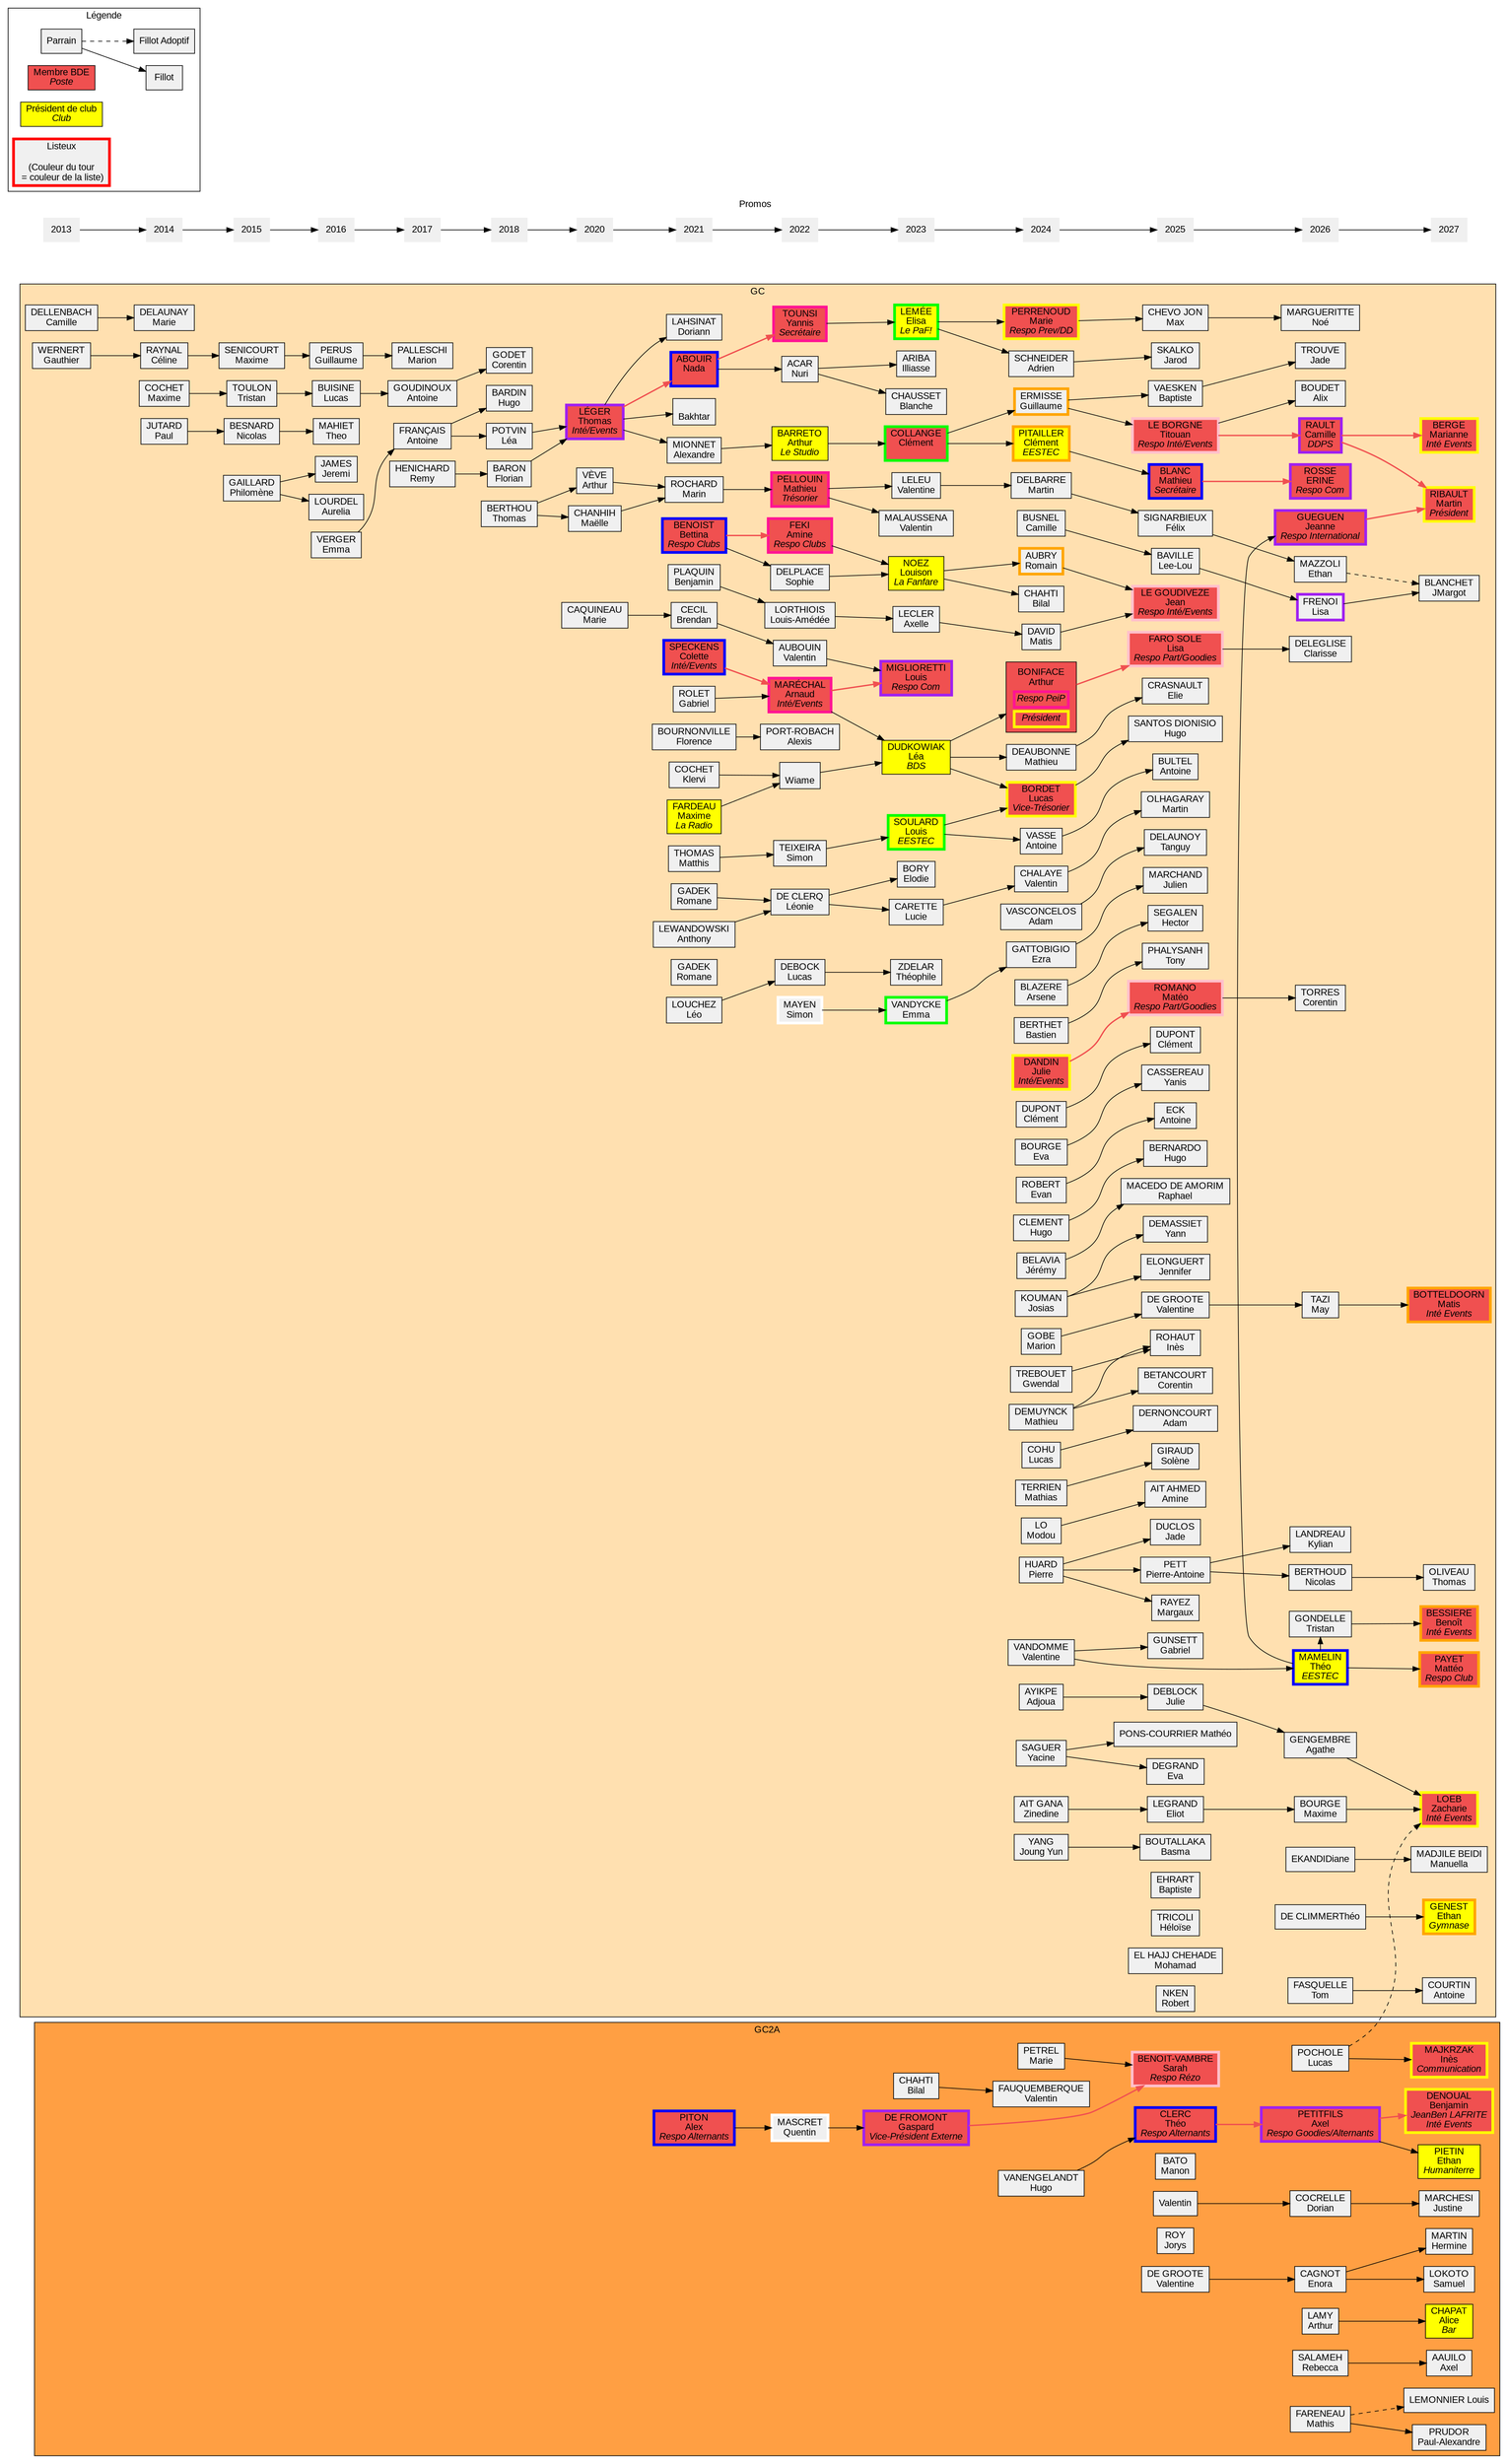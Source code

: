 digraph gc {
	graph [
		charset = "UTF-8";
		style = filled;
		fontname = "Arial";
	];

	node [
		shape = box;
		style = filled;
		fillcolor = "#f0f0f0";
		fontname = "Arial";
	];

	rankdir = LR;

  subgraph cluster_promos {
		label = "Promos";
		penwidth = 0;
		color = none;
		node [shape = none];

		"2013" -> "2014" -> "2015" -> "2016" -> "2017" -> "2018" -> "2020" -> "2021" -> "2022" -> "2023" -> "2024" -> "2025" -> "2026" -> "2027";
	}

	

	subgraph cluster_GC {
		label = "GC";
		fillcolor = "#FFE0B0";

		{ rank = "same";
			camilledelle	[label = "DELLENBACH\nCamille"];
			gauthierwern	[label = "WERNERT\nGauthier"];
		}

		{ rank = "same";
			celineraynal	[label = "RAYNAL\nCéline"];
			mariedelaun	[label = "DELAUNAY\nMarie"];
			maximecoche	[label = "COCHET\nMaxime"];
			pauljutard	[label = "JUTARD\nPaul"];
		}
		camilledelle -> mariedelaun;
		gauthierwern -> celineraynal;
		
		{ rank="same";
			// camilleberb	[label = "BERBINEAU\nCamille"];
			// jeanarnaudesp	[label = "ESPINNASSOUZE\nJean Arnaud"];
			// loannehuet	[label = "HUET\nLoanne"];
			// nabildinar	[label = "DINARI\nNabil"];
			maximesenic	[label = "SENICOURT\nMaxime"];
			nicolasbes	[label = "BESNARD\nNicolas"];
			philomenegai	[label = "GAILLARD\nPhilomène"];
			// remidubois	[label = "DUBOIS\nRemi"];
			// stevenbolz	[label = "BOLZER\nSteven"];
			tristantoul	[label = "TOULON\nTristan"];
			// yanaviss	[label = "AVISSE\nYan"];
		}
		celineraynal -> maximesenic;
		maximecoche -> tristantoul;
		pauljutard -> nicolasbes;

		{ rank="same";
			aurelialourd	[label = "LOURDEL\nAurelia"];
			emmaverge	[label = "VERGER\nEmma"];
			guillaumeper	[label = "PERUS\nGuillaume"];
			jeremijame	[label = "JAMES\nJeremi"];
			lucasbuis	[label = "BUISINE\nLucas"];
			theomahi	[label = "MAHIET\nTheo"];
		}
		philomenegai -> aurelialourd;
		philomenegai -> jeremijame;
		maximesenic -> guillaumeper;
		nicolasbes -> theomahi;
		tristantoul -> lucasbuis;

		{ rank="same";
			antoinefran	[label = "FRANÇAIS\nAntoine"];
			antoinegoud	[label = "GOUDINOUX\nAntoine"];
			marionpalle	[label = "PALLESCHI\nMarion"];
			remyheni	[label = "HENICHARD\nRemy"];
		}
		emmaverge -> antoinefran;
		guillaumeper -> marionpalle;
		lucasbuis -> antoinegoud;

		{ rank="same";
			corentingode	[label = "GODET\nCorentin"];
			florianbaron	[label = "BARON\nFlorian"];
			hugobard	[label = "BARDIN\nHugo"];
			leapotvin	[label = "POTVIN\nLéa"];
			thomasberthou	[label = "BERTHOU\nThomas"];
		}
		antoinefran -> leapotvin;
		antoinefran -> hugobard;
		antoinegoud -> corentingode;
		remyheni -> florianbaron;

		{ rank="same";
			arthurvev	[label = "VÈVE\nArthur"];
			maellechan	[label = "CHANHIH\nMaëlle"];
			mariecaqui	[label = "CAQUINEAU\nMarie"];
			thomaslege	[label = <LÉGER<BR/>Thomas<BR/><I>Inté/Events</I>> fillcolor="#f05050" penwidth=4 color="purple"];
		}
		florianbaron -> thomaslege;
		leapotvin -> thomaslege;
		thomasberthou -> arthurvev;
		thomasberthou -> maellechan;

		{ rank="same";
			alexandremion	[label = "MIONNET\nAlexandre"];
			anthonylewa	[label = "LEWANDOWSKI\nAnthony"];
			bakhtar		[label = "\nBakhtar"];
			benjaminplaq	[label = "PLAQUIN\nBenjamin"];
			bettinabeno	[label = <BENOIST<BR/>Bettina<BR/><I>Respo Clubs</I>> fillcolor="#f05050" penwidth=4 color="blue"];
			brendancec	[label = "CECIL\nBrendan"];
			coletespeck	[label = <SPECKENS<BR/>Colette<BR/><I>Inté/Events</I>> fillcolor="#f05050" penwidth=4 color="blue"];
			doriannlahs	[label = "LAHSINAT\nDoriann"];
			florencebourn	[label = "BOURNONVILLE\nFlorence"];
			gabrielrol	[label = "ROLET\nGabriel"];
			klervicoch	[label = "COCHET\nKlervi"];
			leolouche	[label = "LOUCHEZ\nLéo"];
			marinroch	[label = "ROCHARD\nMarin"];
			matthistho	[label = "THOMAS\nMatthis"];
			maximefarde	[label = <FARDEAU<BR/>Maxime<BR/><I>La Radio</I>> fillcolor="yellow"];
			nadaabouir	[label = <ABOUIR<BR/>Nada<BR/><I> </I>> fillcolor="#f05050" penwidth=4 color="blue"];
			romanegad	[label = "GADEK\nRomane"];
			romanegade	[label = "GADEK\nRomane"];
		}
		arthurvev -> marinroch;
		maellechan -> marinroch;
		mariecaqui -> brendancec;
		thomaslege -> alexandremion;
		thomaslege -> bakhtar;
		thomaslege -> doriannlahs;
		thomaslege -> nadaabouir [penwidth=2 color = "#f05050"];

		{ rank="same";
			alexisportrob	[label = "PORT-ROBACH\nAlexis"];
			aminefeki	[label = <FEKI<BR/>Amine<BR/><I>Respo Clubs</I>> fillcolor="#f05050" penwidth=4 color="deeppink"];
			arnaudmarech	[label = <MARÉCHAL<BR/>Arnaud<BR/><I>Inté/Events</I>> fillcolor="#f05050" penwidth=4 color="deeppink"];
			arthurbarreto	[label = <BARRETO<BR/>Arthur<BR/><I>Le Studio</I>> fillcolor="yellow"];
			leoniedec	[label = "DE CLERQ\nLéonie"];
			louisamedeelo	[label = "LORTHIOIS\nLouis-Amédée"];
			lucasdebock	[label = "DEBOCK\nLucas"];
			mathieupell	[label = <PELLOUIN<BR/>Mathieu<BR/><I>Trésorier</I>> fillcolor="#f05050" penwidth=4 color="deeppink"];
			nuriacar	[label = "ACAR\nNuri"];
			simonmayen	[label = "MAYEN\nSimon" penwidth=4 color="white"];
			simonteixe	[label = "TEIXEIRA\nSimon"];
			sophiedelp	[label = "DELPLACE\nSophie"];
			valentinaubou	[label = "AUBOUIN\nValentin"];
			yannistouns	[label = <TOUNSI<BR/>Yannis<BR/><I>Secrétaire</I>> fillcolor="#f05050" penwidth=4 color="deeppink"];
			wiame		[label = "\nWiame"];
		}
		alexandremion -> arthurbarreto;
		anthonylewa -> leoniedec;
		benjaminplaq -> louisamedeelo;
		bettinabeno -> aminefeki [penwidth=2 color = "#f05050"];
		bettinabeno -> sophiedelp;
		brendancec -> valentinaubou;
		coletespeck -> arnaudmarech [penwidth=2 color = "#f05050"];
		florencebourn -> alexisportrob;
		gabrielrol -> arnaudmarech;
		klervicoch -> wiame;
		leolouche -> lucasdebock;
		marinroch -> mathieupell;
		matthistho -> simonteixe;
		maximefarde -> wiame;
		nadaabouir -> nuriacar;
		nadaabouir -> yannistouns [penwidth=2 color = "#f05050"];
		romanegade -> leoniedec;

		{ rank = "same";
			axellelecler	[label = "LECLER\nAxelle"];
			blanchechauss	[label = "CHAUSSET\nBlanche"];
			clementcollan	[label = <COLLANGE<BR/>Clément<BR/><I> </I>> fillcolor="#f05050" penwidth=4 color="green"];
			elisalemee	[label = <LEMÉE<BR/>Elisa<BR/><I>Le PaF!</I>> fillcolor="yellow" penwidth=4 color="green"];
			elodiebory	[label = "BORY\nElodie"];
			emmavandyck	[label = "VANDYCKE\nEmma" penwidth=4 color="green"];
			illiassearib	[label = "ARIBA\nIlliasse"];
			leadudkowi	[label = <DUDKOWIAK<BR/>Léa<BR/><I>BDS</I>> fillcolor="yellow"];
			louismiglior	[label = <MIGLIORETTI<BR/>Louis<BR/><I>Respo Com</I>> fillcolor="#f05050" penwidth=4 color="purple"];
			louisonnoez	[label = <NOEZ<BR/>Louison<BR/><I>La Fanfare</I>> fillcolor="yellow"];
			louissoulard	[label = <SOULARD<BR/>Louis<BR/><I>EESTEC</I>> fillcolor="yellow" penwidth=4 color="green"];
			luciecarette	[label = "CARETTE\nLucie"];
			quentinmalauss	[label = "MALAUSSENA\nValentin"];
			teophilezdel	[label = "ZDELAR\nThéophile"];
			valentineleu	[label = "LELEU\nValentine"];
		}
		aminefeki -> louisonnoez;
		arnaudmarech -> leadudkowi;
		arnaudmarech -> louismiglior [penwidth=2 color = "#f05050"];
		arthurbarreto -> clementcollan;
		leoniedec -> elodiebory;
		leoniedec -> luciecarette;
		louisamedeelo -> axellelecler;
		lucasdebock -> teophilezdel;
		mathieupell -> quentinmalauss;
		mathieupell -> valentineleu;
		nuriacar -> blanchechauss;
		nuriacar -> illiassearib;
		simonmayen -> emmavandyck;
		simonteixe -> louissoulard;
		sophiedelp -> louisonnoez;
		valentinaubou -> louismiglior;
		wiame -> leadudkowi;
		yannistouns -> elisalemee;

		{ rank = "same";//2024
            adamvascon  [label = "VASCONCELOS\nAdam"];
            adjouaayik  [label = "AYIKPE\nAdjoua"];
			adrienschne	[label = "SCHNEIDER\nAdrien"];
			antoinevass	[label = "VASSE\nAntoine"];
			arseneblaz  [label = "BLAZERE\nArsene"];
			arthurbonif	[label = <<table border="0">
							<tr><td border="0">BONIFACE<BR/>Arthur</td></tr>
							<tr><td border="4" color="deeppink"><I>Respo PeiP</I></td></tr>
							<tr><td border="4" color="yellow"><I>Président</I></td></tr>
						</table>> fillcolor="#f05050"];
            bastienbert  [label = "BERTHET\nBastien"];
			bilalchahti	 [label = "CHAHTI\nBilal"];
			camillebusn  [label = "BUSNEL\nCamille"];
			clementpit   [label = <PITAILLER<BR/>Clément<BR/><I>EESTEC</I>> fillcolor="yellow" penwidth=4 color="orange"];
			clementdup   [label = "DUPONT\nClément"];
			evabourge    [label = "BOURGE\nEva"];
			evanrober    [label = "ROBERT\nEvan"];
			ezragatt	 [label = "GATTOBIGIO\nEzra"];
			guillaumeerm [label = "ERMISSE\nGuillaume" penwidth=4 color="orange"];
			gwendaltre   [label = "TREBOUET\nGwendal"];
			hugoclem     [label = "CLEMENT\nHugo"];
			jeremybel    [label = "BELAVIA\nJérémy"];
			josiaskou    [label = "KOUMAN\nJosias"];
			julie		 [label = <DANDIN<BR/>Julie<BR/><I>Inté/Events</I>> fillcolor="#f05050" penwidth=4 color="yellow"];
			lucasbordet	 [label = <BORDET<BR/>Lucas<BR/><I>Vice-Trésorier</I>> fillcolor="#f05050" penwidth=4 color="yellow"];
			lucascohu    [label = "COHU\nLucas"];
			//maelgc		 [label = "\nMaël"];
			marieperren	 [label = <PERRENOUD<BR/>Marie<BR/><I>Respo Prev/DD</I>> fillcolor="#f05050" penwidth=4 color="yellow"];
			mariongobe   [label = "GOBE\nMarion"];
			martindelb	 [label = "DELBARRE\nMartin"];
			mathieudeaub [label = "DEAUBONNE\nMathieu"];
			mathiasterr  [label = "TERRIEN\nMathias"];
			mathieudem   [label = "DEMUYNCK\nMathieu"];
			matisdavid	 [label = "DAVID\nMatis"];
			modoulo      [label = "LO\nModou"];
			pierrehuar   [label = "HUARD\nPierre"];
			romainaubr	 [label = "AUBRY\nRomain" penwidth=4 color="orange"];
			valentincha  [label = "CHALAYE\nValentin"];
			valentineven [label = "VANDOMME\nValentine"];
			yacinesaguer [label = "SAGUER\nYacine"];
			zinedineait  [label = "AIT GANA\nZinedine"];
			jyang		 [label = "YANG\nJoung Yun"];
		}
        emmavandyck -> ezragatt;
		axellelecler -> matisdavid;
		clementcollan -> clementpit;
		clementcollan -> guillaumeerm;
		elisalemee -> adrienschne;
		elisalemee -> marieperren;
		leadudkowi -> arthurbonif;
		leadudkowi -> lucasbordet;
		leadudkowi -> mathieudeaub;
		//louismiglior -> maelgc;
		louisonnoez -> bilalchahti;
		louisonnoez -> romainaubr;
		louissoulard -> antoinevass;
		louissoulard -> lucasbordet;
		luciecarette -> valentincha;
		valentineleu -> martindelb;
		{ rank = "same";//2025
            adamderno   [label = "DERNONCOURT\nAdam"];
            amineaita   [label = "AIT AHMED\nAmine"];
            antoinebul  [label = "BULTEL\nAntoine"];
            antoineeck  [label = "ECK\nAntoine"];
            arthurrena  [label = "DUPONT\nClément"];
            baptisteeh  [label = "EHRART\nBaptiste"];
            baptistevae [label = "VAESKEN\nBaptiste"];
            basmabouta  [label = "BOUTALLAKA\nBasma"];
            corentinbet [label = "BETANCOURT\nCorentin"];
            eliecrasna  [label = "CRASNAULT\nElie"];
            eliotlegr   [label = "LEGRAND\nEliot"];
            evadegran   [label = "DEGRAND\nEva"];
            felixsign   [label = "SIGNARBIEUX\nFélix"];
            gabrielgu   [label = "GUNSETT\nGabriel"];
            hectorseg   [label = "SEGALEN\nHector"];
            heloisetri  [label = "TRICOLI\nHéloïse"];
            hugobernar  [label = "BERNARDO\nHugo"];
            hugosantos  [label = "SANTOS DIONISIO\nHugo"];
            inesrohau   [label = "ROHAUT\nInès"];
            jadeducl    [label = "DUCLOS\nJade"];
            jarodsk     [label = "SKALKO\nJarod"];
            jeanlegou   [label = <LE GOUDIVEZE<BR/>Jean<BR/><I>Respo Inté/Events</I>> fillcolor="#f05050" penwidth=4 color="pink"];
            jenniferel  [label = "ELONGUERT\nJennifer"];
            juliedebl   [label = "DEBLOCK\nJulie"];
            julienmar   [label = "MARCHAND\nJulien"];
            leelouba    [label = "BAVILLE\nLee-Lou"];
            lisafaro    [label = <FARO SOLE<BR/>Lisa<BR/><I>Respo Part/Goodies</I>> fillcolor="#f05050" penwidth=4 color="pink"];
            margauxra   [label = "RAYEZ\nMargaux"];
            martinolh   [label = "OLHAGARAY\nMartin"];
            mateorom    [label = <ROMANO<BR/>Matéo<BR/><I>Respo Part/Goodies</I>> fillcolor="#f05050" penwidth=4 color="pink"];
            mateopons   [label = "PONS-COURRIER Mathéo"];
            mathieubla  [label = <BLANC<BR/>Mathieu<BR/><I>Secrétaire</I>> fillcolor="#f05050" penwidth=4 color="blue"];
            maxchevojo  [label = "CHEVO JON\nMax"];
            mohamadelh  [label = "EL HAJJ CHEHADE\nMohamad"];
            pierreanto  [label = "PETT\nPierre-Antoine"];
            raphaelma   [label = "MACEDO DE AMORIM\nRaphael"];
            robertnken  [label = "NKEN\nRobert"];
            solenegira  [label = "GIRAUD\nSolène"];
            tanguydela  [label = "DELAUNOY\nTanguy"];
            titouanle   [label = <LE BORGNE<BR/>Titouan<BR/><I>Respo Inté/Events</I>> fillcolor="#f05050" penwidth=4 color="pink"];
            tonyphaly   [label = "PHALYSANH\nTony"];
            valentinede [label = "DE GROOTE\nValentine"];
            yaniscasse  [label = "CASSEREAU\nYanis"];
            yanndemass  [label = "DEMASSIET\nYann"];


		}
		jyang -> basmabouta;
		adamvascon -> tanguydela;
		adjouaayik->juliedebl;
		adrienschne->jarodsk;
		antoinevass->antoinebul;
		arseneblaz->hectorseg;
		arthurbonif->lisafaro [penwidth=2 color = "#f05050"];
		bastienbert->tonyphaly;
		camillebusn->leelouba;
		clementdup->arthurrena;
		clementpit->mathieubla;
		evabourge->yaniscasse;
		evanrober->antoineeck;
		ezragatt->julienmar;
		guillaumeerm->baptistevae;
		guillaumeerm->titouanle;
		gwendaltre->inesrohau;
		mathieudem->inesrohau;
		hugoclem -> hugobernar;
		jeremybel->raphaelma;
		josiaskou -> jenniferel;
		josiaskou -> yanndemass;
		julie -> mateorom [penwidth=2 color = "#f05050"];
		lucasbordet -> hugosantos;
        lucascohu -> adamderno;
        marieperren -> maxchevojo;
        mariongobe -> valentinede;
        martindelb -> felixsign;
        mathiasterr -> solenegira;
        mathieudeaub -> eliecrasna;
        mathieudem -> corentinbet;
        modoulo -> amineaita;
        pierrehuar -> jadeducl;
        pierrehuar -> margauxra;
        pierrehuar -> pierreanto;
        romainaubr -> jeanlegou;
        matisdavid ->jeanlegou;
        valentincha -> martinolh;
        valentineven -> theomamel;
        valentineven -> gabrielgu;
        yacinesaguer -> mateopons;
        yacinesaguer -> evadegran;
        zinedineait -> eliotlegr;
	{ rank = "same";//2026
		emazzoli  [label = "MAZZOLI\nEthan"];
		theomamel  [label = <MAMELIN<BR/>Théo<BR/><I>EESTEC</I>> fillcolor="yellow" penwidth=4 color="blue"];
		aboudet [label = "BOUDET\nAlix"];
		jtrouve [label = "TROUVE\nJade"];
		nberthoud [label = "BERTHOUD\nNicolas"];
		mbourge [label = "BOURGE\nMaxime"];
		tgondelle [label = "GONDELLE\nTristan"];
		ctorres [label = "TORRES\nCorentin"];
		nmargueritte [label = "MARGUERITTE\nNoé"];
		mtazi [label = "TAZI\nMay"];
		cdeleglise [label = "DELEGLISE\nClarisse"];
		erosse [label = <ROSSE<BR/>ERINE<BR/><I>Respo Com</I>> fillcolor="#f05050" penwidth=4 color="purple"];
		agengembre [label = "GENGEMBRE\nAgathe"];
		klandreau [label = "LANDREAU\nKylian"];
		crault [label = <RAULT<BR/>Camille<BR/><I>DDPS</I>> fillcolor="#f05050" penwidth=4 color="purple"];
		lfrenoi 	[label = <FRENOI<BR/>Lisa<BR/>> penwidth=4 color="purple"];
		jgueguen	[label = <GUEGUEN<BR/>Jeanne<BR/><I>Respo International</I>> fillcolor="#f05050" penwidth=4 color="purple"]
		dekandi [label = "EKANDI\Diane"];
		tdeclimm [label = "DE CLIMMER\Théo"];
		tfasquel [label = "FASQUELLE\nTom"];

	}
	leelouba -> lfrenoi;
	felixsign -> emazzoli;
	titouanle -> aboudet;
	baptistevae ->jtrouve;
	pierreanto ->nberthoud;
	eliotlegr -> mbourge;
	theomamel -> tgondelle;
	theomamel -> jgueguen;
	mateorom ->ctorres;
	maxchevojo -> nmargueritte;
	valentinede -> mtazi;
	lisafaro -> cdeleglise;
	mathieubla -> erosse [penwidth=2 color = "#f05050"];
	juliedebl ->agengembre;
	pierreanto -> klandreau;
	titouanle -> crault [penwidth=2 color = "#f05050"];
	
	{ rank = "same";//2027
		mmadjile  [label = "MADJILE BEIDI\nManuella"];
		mribault  [label = <RIBAULT<BR/>Martin<BR/><I>Président</I>> fillcolor="#f05050" penwidth=4 color="yellow"];
		mpayet [label = <PAYET<BR/>Mattéo<BR/><I>Respo Club</I>> fillcolor="#f05050" penwidth=4 color="orange"];
		mblanche [label = "BLANCHET\nJMargot"];
		bbessier [label =  <BESSIERE<BR/>Benoît<BR/><I>Inté Events</I>> fillcolor="#f05050" penwidth=4 color="orange"];
		mberge [label = <BERGE<BR/>Marianne<BR/><I>Inté Events</I>> fillcolor="#f05050" penwidth=4 color="yellow"];
		toliveau [label = "OLIVEAU\nThomas"];
		mbotteld [label = <BOTTELDOORN<BR/>Matis<BR/><I>Inté Events</I>> fillcolor="#f05050" penwidth=4 color="orange"];
		egenest [label =  <GENEST<BR/>Ethan<BR/><I>Gymnase</I>> fillcolor="yellow" penwidth=4 color="orange"];
		acourtin [label = "COURTIN\nAntoine"];
		zloeb [label =  <LOEB<BR/>Zacharie<BR/><I>Inté Events</I>> fillcolor="#f05050" penwidth=4 color="yellow"];
	}
	dekandi -> mmadjile;
	mbourge -> zloeb;
	agengembre -> zloeb;
	nberthoud -> toliveau;
	crault -> mribault [penwidth=2 color = "#f05050"];
	jgueguen -> mribault [penwidth=2 color = "#f05050"];
	theomamel -> mpayet;
	lfrenoi -> mblanche;
	emazzoli -> mblanche [style = "dashed"];
	tgondelle -> bbessier;
	crault -> mberge [penwidth=2 color = "#f05050"];
	mtazi -> mbotteld;
	tdeclimm -> egenest;
	tfasquel -> acourtin;
	}

	subgraph cluster_GC2A {
		label = "GC2A";
		fillcolor = "#ff9f43";

		{ rank = "same";//2013
			blank13 [color = "invis" fillcolor = "invis" fontcolor = "invis"];
		}
				{ rank = "same";//2014
			blank14 [color = "invis" fillcolor = "invis" fontcolor = "invis"];
		}
				{ rank = "same";//2015
			blank15 [color = "invis" fillcolor = "invis" fontcolor = "invis"];
		}
				{ rank = "same";//2016
			blank16 [color = "invis" fillcolor = "invis" fontcolor = "invis"];
		}
				{ rank = "same";//2017
			blank17 [color = "invis" fillcolor = "invis" fontcolor = "invis"];
		}
				{ rank = "same";//2018
			blank18 [color = "invis" fillcolor = "invis" fontcolor = "invis"];
		}
				{ rank = "same";//2020
			blank20 [color = "invis" fillcolor = "invis" fontcolor = "invis"];
		}
		blank13 -> blank14 [penwidth=4 color="invis"];
		blank14 -> blank15 [penwidth=4 color="invis"];
		blank15 -> blank16 [penwidth=4 color="invis"];
		blank16 -> blank17 [penwidth=4 color="invis"];
		blank17 -> blank18 [penwidth=4 color="invis"];
		blank18 -> blank20 [penwidth=4 color="invis"];

		{ rank = "same";
			alexpiton	[label = <PITON<BR/>Alex<BR/><I>Respo Alternants</I>> fillcolor="#f05050" penwidth=4 color="blue"];
		}
		blank20 -> alexpiton [penwidth=4 color="invis"];
		{ rank = "same";
            quentinmas [label = "MASCRET\nQuentin" penwidth=4 color="white"];

		}
		alexpiton->quentinmas;

		{ rank = "same";
			gaspardgui	[label = <DE FROMONT<BR/>Gaspard<BR/><I>Vice-Président Externe</I>> fillcolor="#f05050" penwidth=4 color="purple"];
			bchahti		[label = "CHAHTI\nBilal"];

		}
        quentinmas->gaspardgui;
		{ rank = "same";
			mariepetrel		[label = "PETREL\nMarie"];
			testtt 			[label = "DE FROMONT\nGaspard",style = "invis"];
			vfauquemerque	[label = "FAUQUEMBERQUE\nValentin"];
			hvanengelandt	[label = "VANENGELANDT\nHugo"];
		}
        //gaspardgui -> testtt [style = "invis"];
			bchahti ->vfauquemerque;

		{ rank = "same";
			sarahbenoit	[label = <BENOIT-VAMBRE<BR/>Sarah<BR/><I>Respo Rézo</I>> fillcolor="#f05050" penwidth=4 color="pink"];
			manonbato 	[label = "BATO\nManon"];
			valentin	[label = "Valentin"];
			kroy		[label = "ROY\nJorys"];
			vdegroote	[label = "DE GROOTE\nValentine"];
			tclerc		[label = <CLERC<BR/>Théo<BR/><I>Respo Alternants</I>> fillcolor="#f05050" penwidth=4 color="blue"];

		}
		mariepetrel-> sarahbenoit;
		gaspardgui -> sarahbenoit [penwidth=2 color = "#f05050"];
		hvanengelandt -> tclerc;

		{ rank = "same";
			apetitfils  [label = <PETITFILS<BR/>Axel<BR/><I>Respo Goodies/Alternants</I>> fillcolor="#f05050" penwidth=4 color="purple"];
			alamy		[label = "LAMY\nArthur"];
			rsalameh	[label = "SALAMEH\nRebecca"];
			dcocrelle	[label = "COCRELLE\nDorian"];
			ecagnot		[label = "CAGNOT\nEnora"];
			mfarenea	[label = "FARENEAU\nMathis"];
			lpocholl	[label = "POCHOLE\nLucas"];

        }
		tclerc -> apetitfils [penwidth=2 color = "#f05050"];
        valentin -> dcocrelle;
		vdegroote -> ecagnot;
		lpocholl -> zloeb [style = "dashed"];
		{ rank = "same";//2027
			epietin 	 [label = <PIETIN<BR/>Ethan<BR/><I>Humaniterre</I>> fillcolor="yellow"];
			imajkrza  	[label = <MAJKRZAK<BR/>Inès<BR/><I>Communication</I>> fillcolor="#f05050" penwidth=4 color="yellow"];
			achapat  	[label = <CHAPAT<BR/>Alice<BR/><I>Bar</I>> fillcolor="yellow"];
			slokoto		[label = "LOKOTO\nSamuel"];
			jmarches	[label = "MARCHESI\nJustine "];
			bdenoual	[label = <DENOUAL<BR/>Benjamin<BR/><I>JeanBen LAFRITE<BR/>Inté Events</I>> fillcolor="#f05050" penwidth=4 color="yellow"];
			aaauilo		[label = "AAUILO\nAxel"];
			pprudor		[label = "PRUDOR\nPaul-Alexandre"];
			hmartin		[label = "MARTIN\nHermine"];
			llemonni	[label = "LEMONNIER Louis"];
        }
		apetitfils -> epietin;
        lpocholl -> imajkrza;
		alamy -> achapat;
		ecagnot -> slokoto;
		dcocrelle -> jmarches;
		apetitfils -> bdenoual [penwidth=2 color = "#f05050"];
		rsalameh -> aaauilo;
		mfarenea -> pprudor;
		ecagnot -> hmartin;
		mfarenea -> llemonni [style = "dashed"];
        }

	subgraph cluster_legende {
		label = "Légende";
		fillcolor = none;

		leg_parrain	[label = "Parrain"];
		leg_fillot	[label = "Fillot"];
		leg_fillotadop	[label = "Fillot Adoptif"];
		leg_BDE		[label = <Membre BDE<BR/><I>Poste</I>> fillcolor="#f05050"];
		leg_prez	[label = <Président de club<BR/><I>Club</I>> fillcolor="yellow"];
		leg_listeux	[label = "Listeux\n\n(Couleur du tour\n = couleur de la liste)" penwidth=4 color="red"];

		leg_parrain -> leg_fillot;
		leg_parrain -> leg_fillotadop [style = "dashed"];
	}



	endnode [style=invis];

	martindelb -> endnode [style=invis];
	"2024" -> endnode [style=invis];
}
